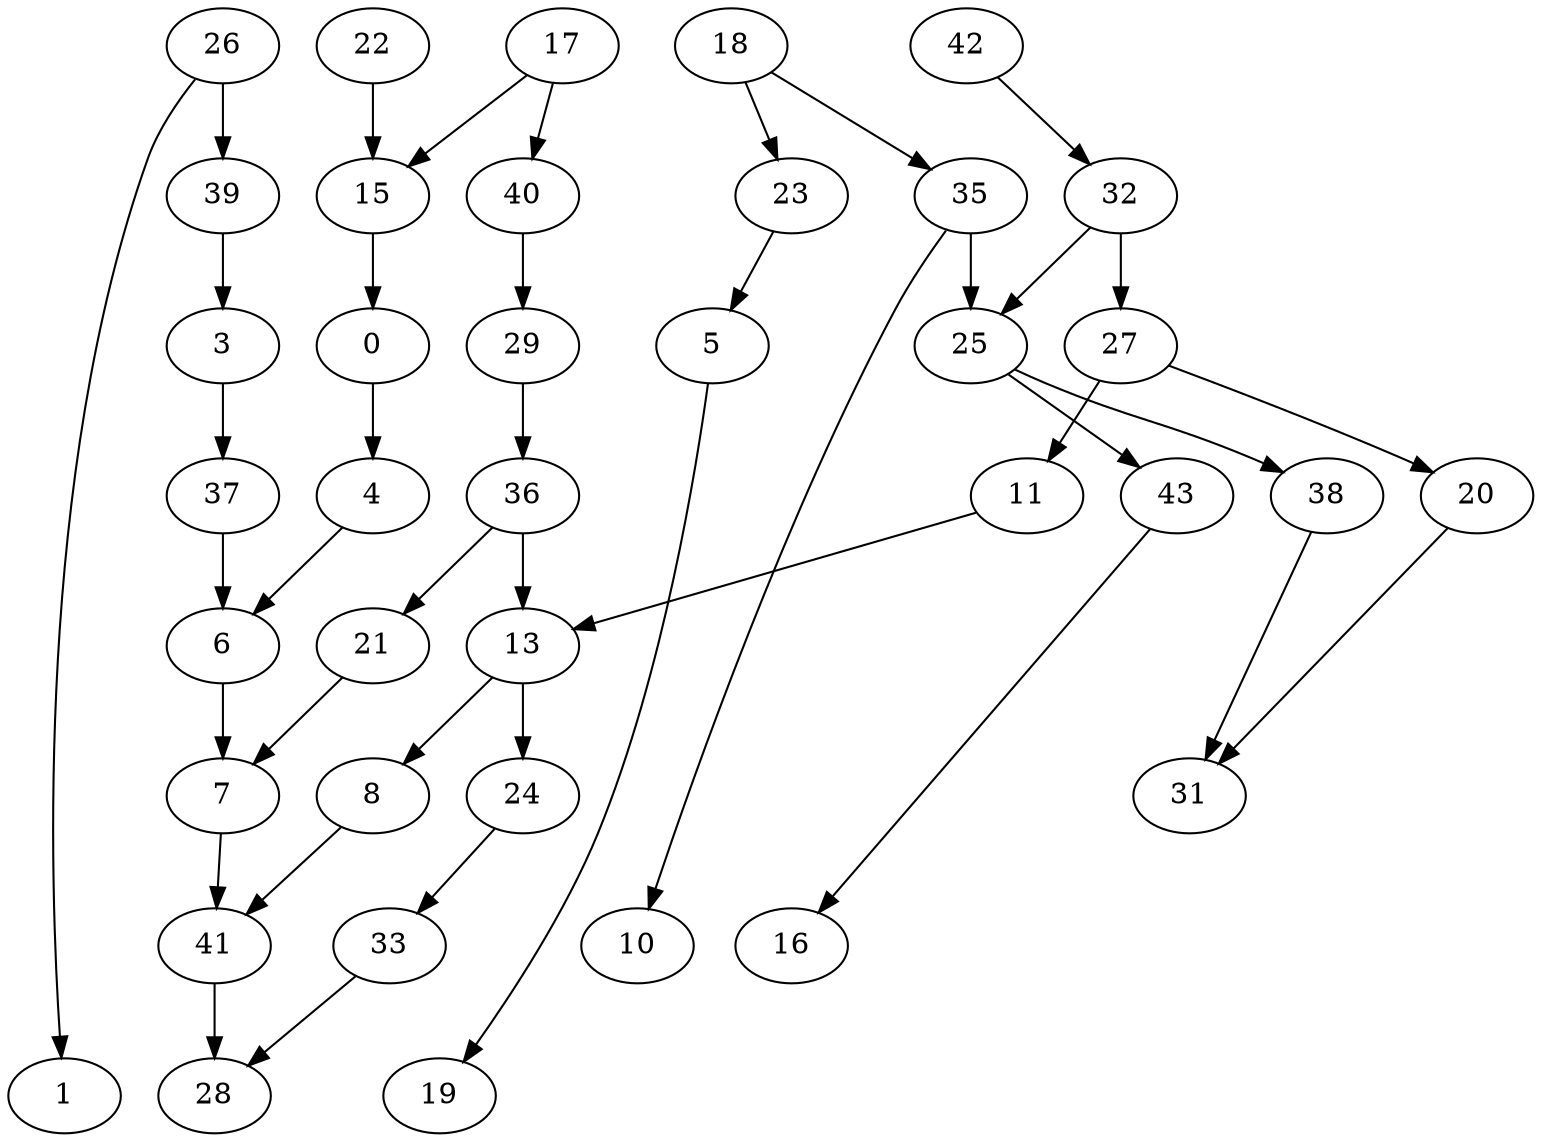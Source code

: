 digraph G {
    0;
    4;
    6;
    7;
    41;
    28;
    17;
    15;
    40;
    29;
    22;
    36;
    13;
    21;
    3;
    37;
    5;
    19;
    8;
    18;
    23;
    35;
    25;
    10;
    42;
    32;
    27;
    38;
    43;
    11;
    20;
    24;
    33;
    26;
    1;
    39;
    31;
    16;
    0 -> 4 [weight=0];
    4 -> 6 [weight=0];
    6 -> 7 [weight=2];
    7 -> 41 [weight=0];
    41 -> 28 [weight=2];
    17 -> 15 [weight=0];
    17 -> 40 [weight=0];
    15 -> 0 [weight=0];
    40 -> 29 [weight=0];
    29 -> 36 [weight=0];
    22 -> 15 [weight=1];
    36 -> 13 [weight=2];
    36 -> 21 [weight=0];
    13 -> 8 [weight=0];
    13 -> 24 [weight=0];
    21 -> 7 [weight=0];
    3 -> 37 [weight=0];
    37 -> 6 [weight=0];
    5 -> 19 [weight=0];
    8 -> 41 [weight=0];
    18 -> 23 [weight=0];
    18 -> 35 [weight=0];
    23 -> 5 [weight=0];
    35 -> 25 [weight=1];
    35 -> 10 [weight=0];
    25 -> 38 [weight=0];
    25 -> 43 [weight=0];
    42 -> 32 [weight=0];
    32 -> 25 [weight=1];
    32 -> 27 [weight=1];
    27 -> 11 [weight=0];
    27 -> 20 [weight=0];
    38 -> 31 [weight=0];
    43 -> 16 [weight=0];
    11 -> 13 [weight=0];
    20 -> 31 [weight=0];
    24 -> 33 [weight=0];
    33 -> 28 [weight=0];
    26 -> 1 [weight=0];
    26 -> 39 [weight=0];
    39 -> 3 [weight=0];
}
